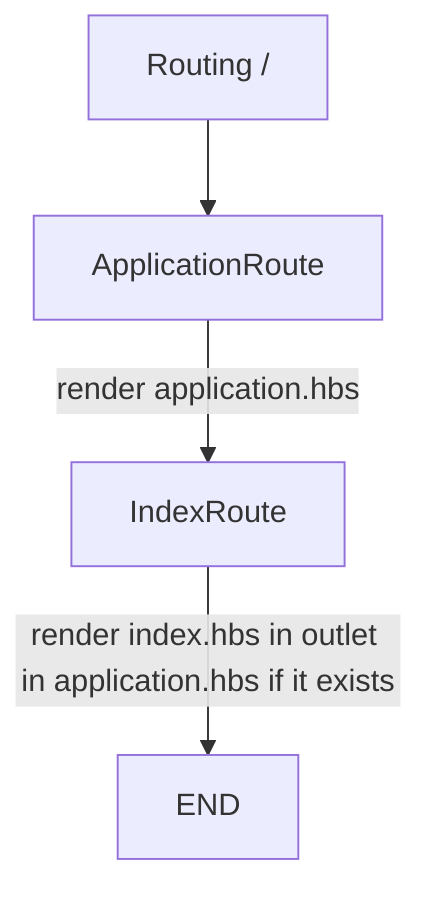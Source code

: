 graph TD
  Router[Routing /]
  Router-->ApplicationRoute[ApplicationRoute]
  ApplicationRoute--> |render application.hbs| IndexRoute[IndexRoute]
  IndexRoute-->|render index.hbs in outlet in application.hbs if it exists| END
